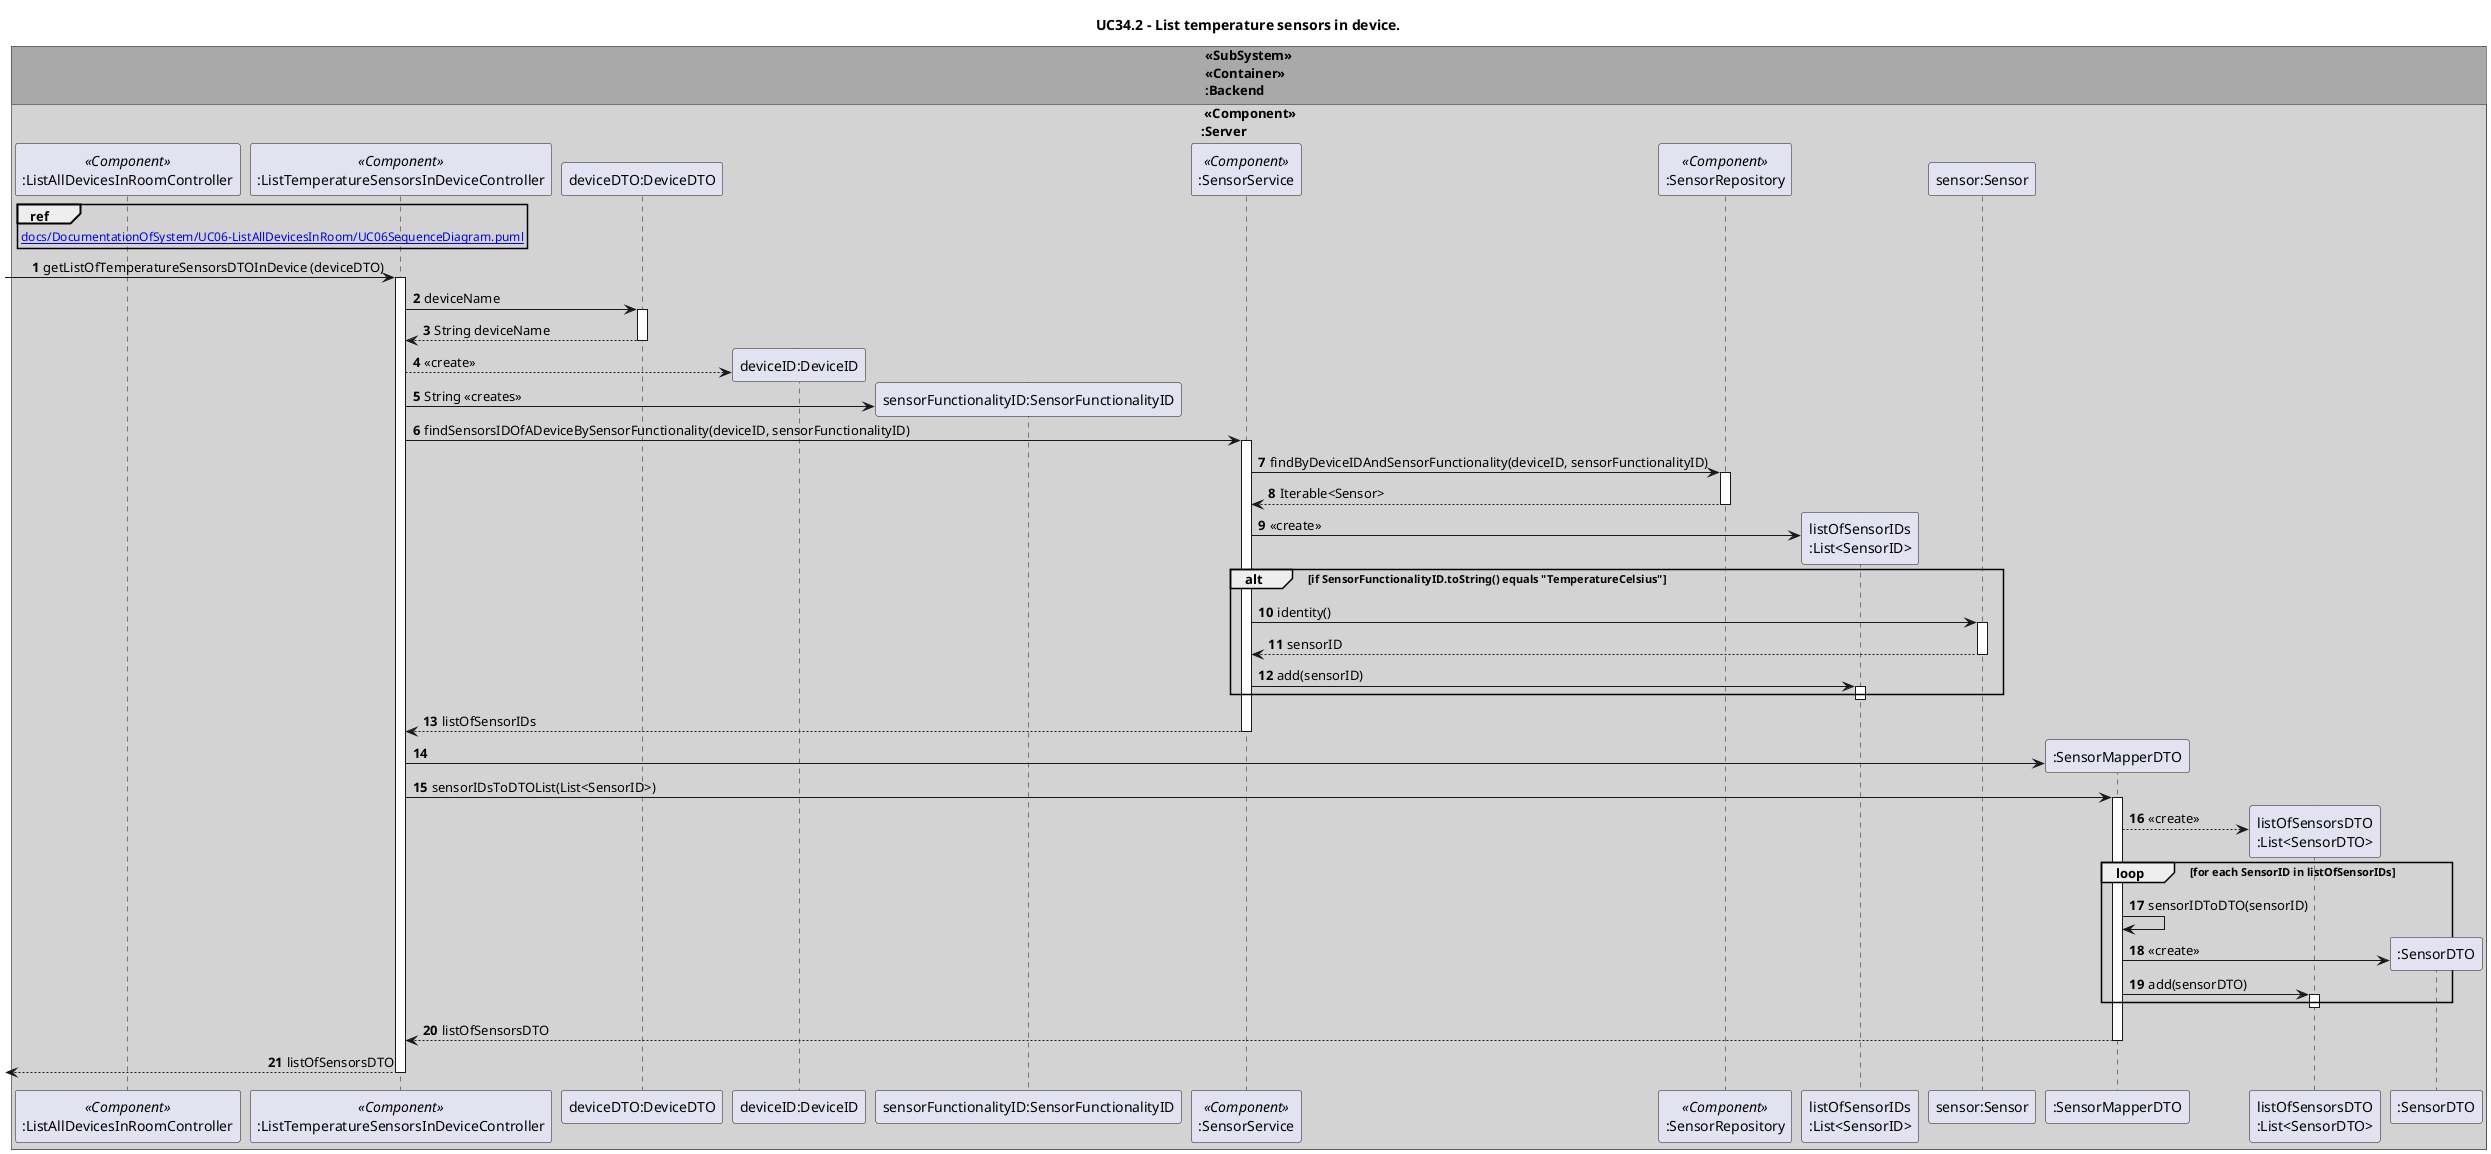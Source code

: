 @startuml
'https://plantuml.com/sequence-diagram
title UC34.2 - List temperature sensors in device.


autonumber
!pragma teoz true
box "<<SubSystem>>\n<<Container>>\n:Backend" #DarkGrey
box " <<Component>>\n:Server" #LightGrey
participant ":ListAllDevicesInRoomController" as deviceController <<Component>>
participant ":ListTemperatureSensorsInDeviceController" as tempSensorsController <<Component>>
participant "deviceDTO:DeviceDTO" as deviceDTO
participant "deviceID:DeviceID" as deviceID
participant "sensorFunctionalityID:SensorFunctionalityID" as sensorFunctionalityID
participant ":SensorService" as sensorService <<Component>>
participant ":SensorRepository" as sensorRepo <<Component>>
participant "listOfSensorIDs\n:List<SensorID>" as listOfSensorIDs
participant "sensor:Sensor" as sensor
participant ":SensorMapperDTO" as sMapper
participant "listOfSensorsDTO\n:List<SensorDTO>" as listOfSensorsDTO
participant ":SensorDTO" as sensorDTO

'SECTION 1: Get list of devices in a room'

ref over deviceController
[[docs/DocumentationOfSystem/UC06-ListAllDevicesInRoom/UC06SequenceDiagram.puml]]
end ref

'SECTION 2: Get list of temperature sensors in the selected device'
'in controller'
-> tempSensorsController: getListOfTemperatureSensorsDTOInDevice (deviceDTO)
activate tempSensorsController
tempSensorsController -> deviceDTO: deviceName
activate deviceDTO
deviceDTO --> tempSensorsController: String deviceName
deactivate deviceDTO
tempSensorsController --> deviceID**: <<create>>
tempSensorsController -> sensorFunctionalityID**: String <<creates>>


'in services'
tempSensorsController -> sensorService: findSensorsIDOfADeviceBySensorFunctionality(deviceID, sensorFunctionalityID)
activate sensorService
sensorService -> sensorRepo: findByDeviceIDAndSensorFunctionality(deviceID, sensorFunctionalityID)
activate sensorRepo
sensorRepo --> sensorService: Iterable<Sensor>
deactivate sensorRepo

sensorService -> listOfSensorIDs**: <<create>>

    alt if SensorFunctionalityID.toString() equals "TemperatureCelsius"
    sensorService -> sensor: identity()
    activate sensor
    sensor --> sensorService: sensorID
    deactivate sensor
    sensorService -> listOfSensorIDs: add(sensorID)
    activate listOfSensorIDs
    deactivate listOfSensorIDs
    end

sensorService --> tempSensorsController: listOfSensorIDs
deactivate sensorService

'SECTION 3: Conversion to DTO'

tempSensorsController -> sMapper**:
tempSensorsController -> sMapper: sensorIDsToDTOList(List<SensorID>)
activate sMapper

sMapper --> listOfSensorsDTO**: <<create>>

loop for each SensorID in listOfSensorIDs
    sMapper -> sMapper: sensorIDToDTO(sensorID)
    sMapper -> sensorDTO**: <<create>>
    sMapper -> listOfSensorsDTO: add(sensorDTO)
    activate listOfSensorsDTO
    deactivate listOfSensorsDTO
end loop

sMapper --> tempSensorsController: listOfSensorsDTO
deactivate sMapper
<-- tempSensorsController: listOfSensorsDTO
deactivate tempSensorsController

@enduml